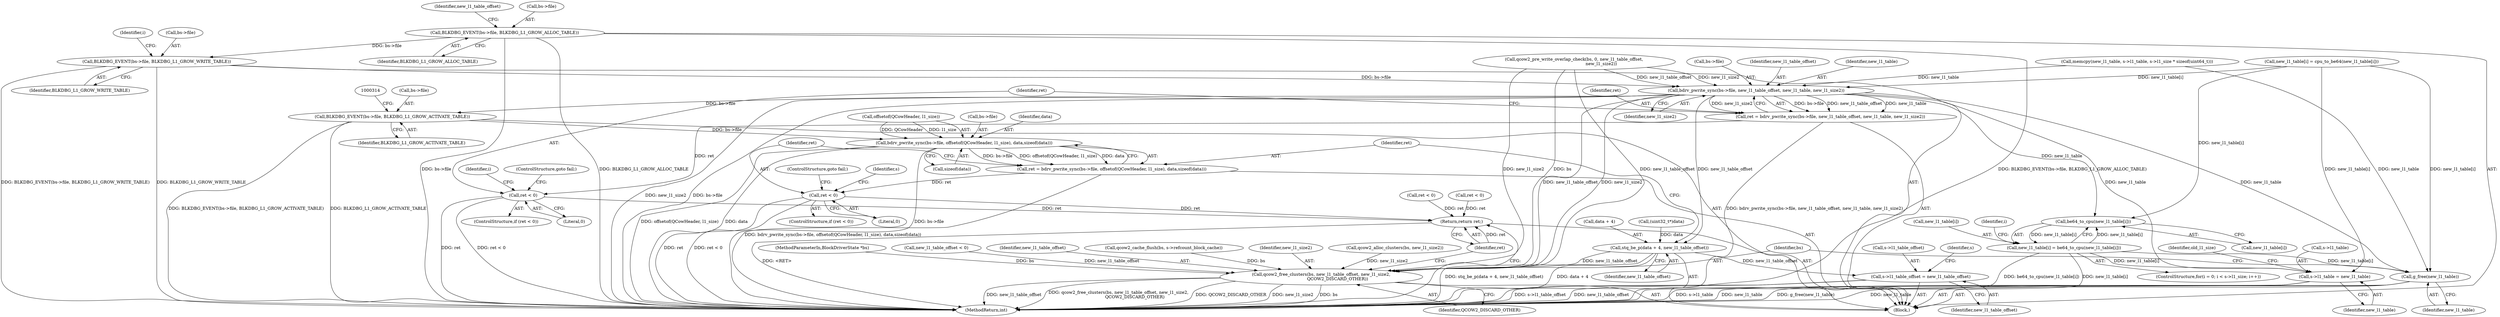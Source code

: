 digraph "0_qemu_cab60de930684c33f67d4e32c7509b567f8c445b@pointer" {
"1000250" [label="(Call,BLKDBG_EVENT(bs->file, BLKDBG_L1_GROW_WRITE_TABLE))"];
"1000205" [label="(Call,BLKDBG_EVENT(bs->file, BLKDBG_L1_GROW_ALLOC_TABLE))"];
"1000276" [label="(Call,bdrv_pwrite_sync(bs->file, new_l1_table_offset, new_l1_table, new_l1_size2))"];
"1000274" [label="(Call,ret = bdrv_pwrite_sync(bs->file, new_l1_table_offset, new_l1_table, new_l1_size2))"];
"1000284" [label="(Call,ret < 0)"];
"1000387" [label="(Return,return ret;)"];
"1000303" [label="(Call,be64_to_cpu(new_l1_table[i]))"];
"1000299" [label="(Call,new_l1_table[i] = be64_to_cpu(new_l1_table[i]))"];
"1000354" [label="(Call,s->l1_table = new_l1_table)"];
"1000380" [label="(Call,g_free(new_l1_table))"];
"1000307" [label="(Call,BLKDBG_EVENT(bs->file, BLKDBG_L1_GROW_ACTIVATE_TABLE))"];
"1000324" [label="(Call,bdrv_pwrite_sync(bs->file, offsetof(QCowHeader, l1_size), data,sizeof(data)))"];
"1000322" [label="(Call,ret = bdrv_pwrite_sync(bs->file, offsetof(QCowHeader, l1_size), data,sizeof(data)))"];
"1000335" [label="(Call,ret < 0)"];
"1000317" [label="(Call,stq_be_p(data + 4, new_l1_table_offset))"];
"1000349" [label="(Call,s->l1_table_offset = new_l1_table_offset)"];
"1000382" [label="(Call,qcow2_free_clusters(bs, new_l1_table_offset, new_l1_size2,\n                        QCOW2_DISCARD_OTHER))"];
"1000288" [label="(ControlStructure,for(i = 0; i < s->l1_size; i++))"];
"1000318" [label="(Call,data + 4)"];
"1000389" [label="(MethodReturn,int)"];
"1000283" [label="(ControlStructure,if (ret < 0))"];
"1000250" [label="(Call,BLKDBG_EVENT(bs->file, BLKDBG_L1_GROW_WRITE_TABLE))"];
"1000307" [label="(Call,BLKDBG_EVENT(bs->file, BLKDBG_L1_GROW_ACTIVATE_TABLE))"];
"1000308" [label="(Call,bs->file)"];
"1000211" [label="(Identifier,new_l1_table_offset)"];
"1000339" [label="(ControlStructure,goto fail;)"];
"1000303" [label="(Call,be64_to_cpu(new_l1_table[i]))"];
"1000287" [label="(ControlStructure,goto fail;)"];
"1000387" [label="(Return,return ret;)"];
"1000277" [label="(Call,bs->file)"];
"1000324" [label="(Call,bdrv_pwrite_sync(bs->file, offsetof(QCowHeader, l1_size), data,sizeof(data)))"];
"1000323" [label="(Identifier,ret)"];
"1000317" [label="(Call,stq_be_p(data + 4, new_l1_table_offset))"];
"1000349" [label="(Call,s->l1_table_offset = new_l1_table_offset)"];
"1000353" [label="(Identifier,new_l1_table_offset)"];
"1000383" [label="(Identifier,bs)"];
"1000254" [label="(Identifier,BLKDBG_L1_GROW_WRITE_TABLE)"];
"1000276" [label="(Call,bdrv_pwrite_sync(bs->file, new_l1_table_offset, new_l1_table, new_l1_size2))"];
"1000232" [label="(Call,ret < 0)"];
"1000380" [label="(Call,g_free(new_l1_table))"];
"1000332" [label="(Call,sizeof(data))"];
"1000355" [label="(Call,s->l1_table)"];
"1000342" [label="(Identifier,s)"];
"1000300" [label="(Call,new_l1_table[i])"];
"1000194" [label="(Call,memcpy(new_l1_table, s->l1_table, s->l1_size * sizeof(uint64_t)))"];
"1000304" [label="(Call,new_l1_table[i])"];
"1000282" [label="(Identifier,new_l1_size2)"];
"1000311" [label="(Identifier,BLKDBG_L1_GROW_ACTIVATE_TABLE)"];
"1000212" [label="(Call,qcow2_alloc_clusters(bs, new_l1_size2))"];
"1000356" [label="(Identifier,s)"];
"1000266" [label="(Call,new_l1_table[i] = cpu_to_be64(new_l1_table[i]))"];
"1000105" [label="(MethodParameterIn,BlockDriverState *bs)"];
"1000216" [label="(Call,new_l1_table_offset < 0)"];
"1000275" [label="(Identifier,ret)"];
"1000388" [label="(Identifier,ret)"];
"1000257" [label="(Identifier,i)"];
"1000358" [label="(Identifier,new_l1_table)"];
"1000284" [label="(Call,ret < 0)"];
"1000335" [label="(Call,ret < 0)"];
"1000313" [label="(Call,(uint32_t*)data)"];
"1000336" [label="(Identifier,ret)"];
"1000245" [label="(Call,ret < 0)"];
"1000360" [label="(Identifier,old_l1_size)"];
"1000286" [label="(Literal,0)"];
"1000331" [label="(Identifier,data)"];
"1000350" [label="(Call,s->l1_table_offset)"];
"1000337" [label="(Literal,0)"];
"1000384" [label="(Identifier,new_l1_table_offset)"];
"1000334" [label="(ControlStructure,if (ret < 0))"];
"1000328" [label="(Call,offsetof(QCowHeader, l1_size))"];
"1000299" [label="(Call,new_l1_table[i] = be64_to_cpu(new_l1_table[i]))"];
"1000354" [label="(Call,s->l1_table = new_l1_table)"];
"1000298" [label="(Identifier,i)"];
"1000226" [label="(Call,qcow2_cache_flush(bs, s->refcount_block_cache))"];
"1000209" [label="(Identifier,BLKDBG_L1_GROW_ALLOC_TABLE)"];
"1000322" [label="(Call,ret = bdrv_pwrite_sync(bs->file, offsetof(QCowHeader, l1_size), data,sizeof(data)))"];
"1000381" [label="(Identifier,new_l1_table)"];
"1000206" [label="(Call,bs->file)"];
"1000321" [label="(Identifier,new_l1_table_offset)"];
"1000108" [label="(Block,)"];
"1000386" [label="(Identifier,QCOW2_DISCARD_OTHER)"];
"1000385" [label="(Identifier,new_l1_size2)"];
"1000205" [label="(Call,BLKDBG_EVENT(bs->file, BLKDBG_L1_GROW_ALLOC_TABLE))"];
"1000280" [label="(Identifier,new_l1_table_offset)"];
"1000251" [label="(Call,bs->file)"];
"1000281" [label="(Identifier,new_l1_table)"];
"1000239" [label="(Call,qcow2_pre_write_overlap_check(bs, 0, new_l1_table_offset,\n                                        new_l1_size2))"];
"1000382" [label="(Call,qcow2_free_clusters(bs, new_l1_table_offset, new_l1_size2,\n                        QCOW2_DISCARD_OTHER))"];
"1000285" [label="(Identifier,ret)"];
"1000274" [label="(Call,ret = bdrv_pwrite_sync(bs->file, new_l1_table_offset, new_l1_table, new_l1_size2))"];
"1000290" [label="(Identifier,i)"];
"1000325" [label="(Call,bs->file)"];
"1000250" -> "1000108"  [label="AST: "];
"1000250" -> "1000254"  [label="CFG: "];
"1000251" -> "1000250"  [label="AST: "];
"1000254" -> "1000250"  [label="AST: "];
"1000257" -> "1000250"  [label="CFG: "];
"1000250" -> "1000389"  [label="DDG: BLKDBG_L1_GROW_WRITE_TABLE"];
"1000250" -> "1000389"  [label="DDG: BLKDBG_EVENT(bs->file, BLKDBG_L1_GROW_WRITE_TABLE)"];
"1000205" -> "1000250"  [label="DDG: bs->file"];
"1000250" -> "1000276"  [label="DDG: bs->file"];
"1000205" -> "1000108"  [label="AST: "];
"1000205" -> "1000209"  [label="CFG: "];
"1000206" -> "1000205"  [label="AST: "];
"1000209" -> "1000205"  [label="AST: "];
"1000211" -> "1000205"  [label="CFG: "];
"1000205" -> "1000389"  [label="DDG: BLKDBG_L1_GROW_ALLOC_TABLE"];
"1000205" -> "1000389"  [label="DDG: bs->file"];
"1000205" -> "1000389"  [label="DDG: BLKDBG_EVENT(bs->file, BLKDBG_L1_GROW_ALLOC_TABLE)"];
"1000276" -> "1000274"  [label="AST: "];
"1000276" -> "1000282"  [label="CFG: "];
"1000277" -> "1000276"  [label="AST: "];
"1000280" -> "1000276"  [label="AST: "];
"1000281" -> "1000276"  [label="AST: "];
"1000282" -> "1000276"  [label="AST: "];
"1000274" -> "1000276"  [label="CFG: "];
"1000276" -> "1000389"  [label="DDG: new_l1_size2"];
"1000276" -> "1000389"  [label="DDG: bs->file"];
"1000276" -> "1000274"  [label="DDG: bs->file"];
"1000276" -> "1000274"  [label="DDG: new_l1_table_offset"];
"1000276" -> "1000274"  [label="DDG: new_l1_table"];
"1000276" -> "1000274"  [label="DDG: new_l1_size2"];
"1000239" -> "1000276"  [label="DDG: new_l1_table_offset"];
"1000239" -> "1000276"  [label="DDG: new_l1_size2"];
"1000194" -> "1000276"  [label="DDG: new_l1_table"];
"1000266" -> "1000276"  [label="DDG: new_l1_table[i]"];
"1000276" -> "1000303"  [label="DDG: new_l1_table"];
"1000276" -> "1000307"  [label="DDG: bs->file"];
"1000276" -> "1000317"  [label="DDG: new_l1_table_offset"];
"1000276" -> "1000354"  [label="DDG: new_l1_table"];
"1000276" -> "1000380"  [label="DDG: new_l1_table"];
"1000276" -> "1000382"  [label="DDG: new_l1_table_offset"];
"1000276" -> "1000382"  [label="DDG: new_l1_size2"];
"1000274" -> "1000108"  [label="AST: "];
"1000275" -> "1000274"  [label="AST: "];
"1000285" -> "1000274"  [label="CFG: "];
"1000274" -> "1000389"  [label="DDG: bdrv_pwrite_sync(bs->file, new_l1_table_offset, new_l1_table, new_l1_size2)"];
"1000274" -> "1000284"  [label="DDG: ret"];
"1000284" -> "1000283"  [label="AST: "];
"1000284" -> "1000286"  [label="CFG: "];
"1000285" -> "1000284"  [label="AST: "];
"1000286" -> "1000284"  [label="AST: "];
"1000287" -> "1000284"  [label="CFG: "];
"1000290" -> "1000284"  [label="CFG: "];
"1000284" -> "1000389"  [label="DDG: ret"];
"1000284" -> "1000389"  [label="DDG: ret < 0"];
"1000284" -> "1000387"  [label="DDG: ret"];
"1000387" -> "1000108"  [label="AST: "];
"1000387" -> "1000388"  [label="CFG: "];
"1000388" -> "1000387"  [label="AST: "];
"1000389" -> "1000387"  [label="CFG: "];
"1000387" -> "1000389"  [label="DDG: <RET>"];
"1000388" -> "1000387"  [label="DDG: ret"];
"1000335" -> "1000387"  [label="DDG: ret"];
"1000232" -> "1000387"  [label="DDG: ret"];
"1000245" -> "1000387"  [label="DDG: ret"];
"1000303" -> "1000299"  [label="AST: "];
"1000303" -> "1000304"  [label="CFG: "];
"1000304" -> "1000303"  [label="AST: "];
"1000299" -> "1000303"  [label="CFG: "];
"1000303" -> "1000299"  [label="DDG: new_l1_table[i]"];
"1000266" -> "1000303"  [label="DDG: new_l1_table[i]"];
"1000299" -> "1000303"  [label="DDG: new_l1_table[i]"];
"1000299" -> "1000288"  [label="AST: "];
"1000300" -> "1000299"  [label="AST: "];
"1000298" -> "1000299"  [label="CFG: "];
"1000299" -> "1000389"  [label="DDG: be64_to_cpu(new_l1_table[i])"];
"1000299" -> "1000389"  [label="DDG: new_l1_table[i]"];
"1000299" -> "1000354"  [label="DDG: new_l1_table[i]"];
"1000299" -> "1000380"  [label="DDG: new_l1_table[i]"];
"1000354" -> "1000108"  [label="AST: "];
"1000354" -> "1000358"  [label="CFG: "];
"1000355" -> "1000354"  [label="AST: "];
"1000358" -> "1000354"  [label="AST: "];
"1000360" -> "1000354"  [label="CFG: "];
"1000354" -> "1000389"  [label="DDG: new_l1_table"];
"1000354" -> "1000389"  [label="DDG: s->l1_table"];
"1000266" -> "1000354"  [label="DDG: new_l1_table[i]"];
"1000380" -> "1000108"  [label="AST: "];
"1000380" -> "1000381"  [label="CFG: "];
"1000381" -> "1000380"  [label="AST: "];
"1000383" -> "1000380"  [label="CFG: "];
"1000380" -> "1000389"  [label="DDG: g_free(new_l1_table)"];
"1000380" -> "1000389"  [label="DDG: new_l1_table"];
"1000194" -> "1000380"  [label="DDG: new_l1_table"];
"1000266" -> "1000380"  [label="DDG: new_l1_table[i]"];
"1000307" -> "1000108"  [label="AST: "];
"1000307" -> "1000311"  [label="CFG: "];
"1000308" -> "1000307"  [label="AST: "];
"1000311" -> "1000307"  [label="AST: "];
"1000314" -> "1000307"  [label="CFG: "];
"1000307" -> "1000389"  [label="DDG: BLKDBG_L1_GROW_ACTIVATE_TABLE"];
"1000307" -> "1000389"  [label="DDG: BLKDBG_EVENT(bs->file, BLKDBG_L1_GROW_ACTIVATE_TABLE)"];
"1000307" -> "1000324"  [label="DDG: bs->file"];
"1000324" -> "1000322"  [label="AST: "];
"1000324" -> "1000332"  [label="CFG: "];
"1000325" -> "1000324"  [label="AST: "];
"1000328" -> "1000324"  [label="AST: "];
"1000331" -> "1000324"  [label="AST: "];
"1000332" -> "1000324"  [label="AST: "];
"1000322" -> "1000324"  [label="CFG: "];
"1000324" -> "1000389"  [label="DDG: offsetof(QCowHeader, l1_size)"];
"1000324" -> "1000389"  [label="DDG: data"];
"1000324" -> "1000389"  [label="DDG: bs->file"];
"1000324" -> "1000322"  [label="DDG: bs->file"];
"1000324" -> "1000322"  [label="DDG: offsetof(QCowHeader, l1_size)"];
"1000324" -> "1000322"  [label="DDG: data"];
"1000328" -> "1000324"  [label="DDG: QCowHeader"];
"1000328" -> "1000324"  [label="DDG: l1_size"];
"1000322" -> "1000108"  [label="AST: "];
"1000323" -> "1000322"  [label="AST: "];
"1000336" -> "1000322"  [label="CFG: "];
"1000322" -> "1000389"  [label="DDG: bdrv_pwrite_sync(bs->file, offsetof(QCowHeader, l1_size), data,sizeof(data))"];
"1000322" -> "1000335"  [label="DDG: ret"];
"1000335" -> "1000334"  [label="AST: "];
"1000335" -> "1000337"  [label="CFG: "];
"1000336" -> "1000335"  [label="AST: "];
"1000337" -> "1000335"  [label="AST: "];
"1000339" -> "1000335"  [label="CFG: "];
"1000342" -> "1000335"  [label="CFG: "];
"1000335" -> "1000389"  [label="DDG: ret"];
"1000335" -> "1000389"  [label="DDG: ret < 0"];
"1000317" -> "1000108"  [label="AST: "];
"1000317" -> "1000321"  [label="CFG: "];
"1000318" -> "1000317"  [label="AST: "];
"1000321" -> "1000317"  [label="AST: "];
"1000323" -> "1000317"  [label="CFG: "];
"1000317" -> "1000389"  [label="DDG: data + 4"];
"1000317" -> "1000389"  [label="DDG: stq_be_p(data + 4, new_l1_table_offset)"];
"1000313" -> "1000317"  [label="DDG: data"];
"1000317" -> "1000349"  [label="DDG: new_l1_table_offset"];
"1000317" -> "1000382"  [label="DDG: new_l1_table_offset"];
"1000349" -> "1000108"  [label="AST: "];
"1000349" -> "1000353"  [label="CFG: "];
"1000350" -> "1000349"  [label="AST: "];
"1000353" -> "1000349"  [label="AST: "];
"1000356" -> "1000349"  [label="CFG: "];
"1000349" -> "1000389"  [label="DDG: new_l1_table_offset"];
"1000349" -> "1000389"  [label="DDG: s->l1_table_offset"];
"1000382" -> "1000108"  [label="AST: "];
"1000382" -> "1000386"  [label="CFG: "];
"1000383" -> "1000382"  [label="AST: "];
"1000384" -> "1000382"  [label="AST: "];
"1000385" -> "1000382"  [label="AST: "];
"1000386" -> "1000382"  [label="AST: "];
"1000388" -> "1000382"  [label="CFG: "];
"1000382" -> "1000389"  [label="DDG: bs"];
"1000382" -> "1000389"  [label="DDG: new_l1_table_offset"];
"1000382" -> "1000389"  [label="DDG: qcow2_free_clusters(bs, new_l1_table_offset, new_l1_size2,\n                        QCOW2_DISCARD_OTHER)"];
"1000382" -> "1000389"  [label="DDG: QCOW2_DISCARD_OTHER"];
"1000382" -> "1000389"  [label="DDG: new_l1_size2"];
"1000226" -> "1000382"  [label="DDG: bs"];
"1000239" -> "1000382"  [label="DDG: bs"];
"1000239" -> "1000382"  [label="DDG: new_l1_table_offset"];
"1000239" -> "1000382"  [label="DDG: new_l1_size2"];
"1000105" -> "1000382"  [label="DDG: bs"];
"1000216" -> "1000382"  [label="DDG: new_l1_table_offset"];
"1000212" -> "1000382"  [label="DDG: new_l1_size2"];
}
